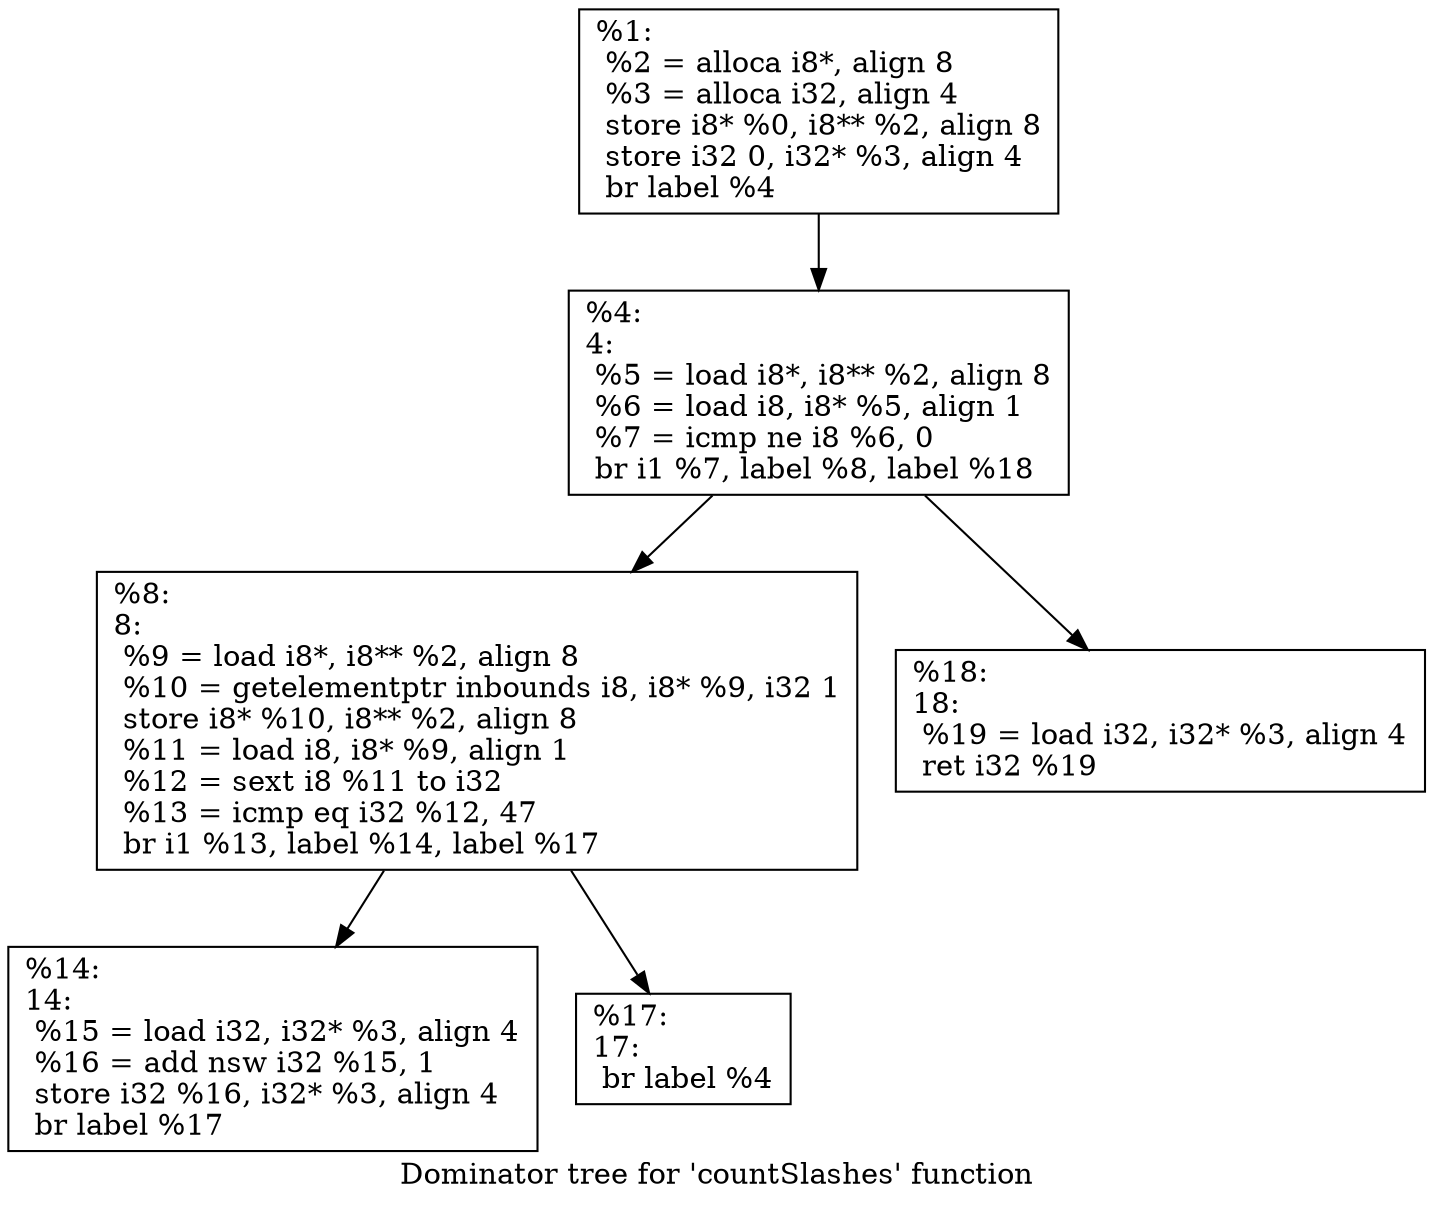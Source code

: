 digraph "Dominator tree for 'countSlashes' function" {
	label="Dominator tree for 'countSlashes' function";

	Node0x1dfcc60 [shape=record,label="{%1:\l  %2 = alloca i8*, align 8\l  %3 = alloca i32, align 4\l  store i8* %0, i8** %2, align 8\l  store i32 0, i32* %3, align 4\l  br label %4\l}"];
	Node0x1dfcc60 -> Node0x1e08030;
	Node0x1e08030 [shape=record,label="{%4:\l4:                                                \l  %5 = load i8*, i8** %2, align 8\l  %6 = load i8, i8* %5, align 1\l  %7 = icmp ne i8 %6, 0\l  br i1 %7, label %8, label %18\l}"];
	Node0x1e08030 -> Node0x1dc2580;
	Node0x1e08030 -> Node0x1dda090;
	Node0x1dc2580 [shape=record,label="{%8:\l8:                                                \l  %9 = load i8*, i8** %2, align 8\l  %10 = getelementptr inbounds i8, i8* %9, i32 1\l  store i8* %10, i8** %2, align 8\l  %11 = load i8, i8* %9, align 1\l  %12 = sext i8 %11 to i32\l  %13 = icmp eq i32 %12, 47\l  br i1 %13, label %14, label %17\l}"];
	Node0x1dc2580 -> Node0x1e0e0d0;
	Node0x1dc2580 -> Node0x1de8ba0;
	Node0x1e0e0d0 [shape=record,label="{%14:\l14:                                               \l  %15 = load i32, i32* %3, align 4\l  %16 = add nsw i32 %15, 1\l  store i32 %16, i32* %3, align 4\l  br label %17\l}"];
	Node0x1de8ba0 [shape=record,label="{%17:\l17:                                               \l  br label %4\l}"];
	Node0x1dda090 [shape=record,label="{%18:\l18:                                               \l  %19 = load i32, i32* %3, align 4\l  ret i32 %19\l}"];
}
